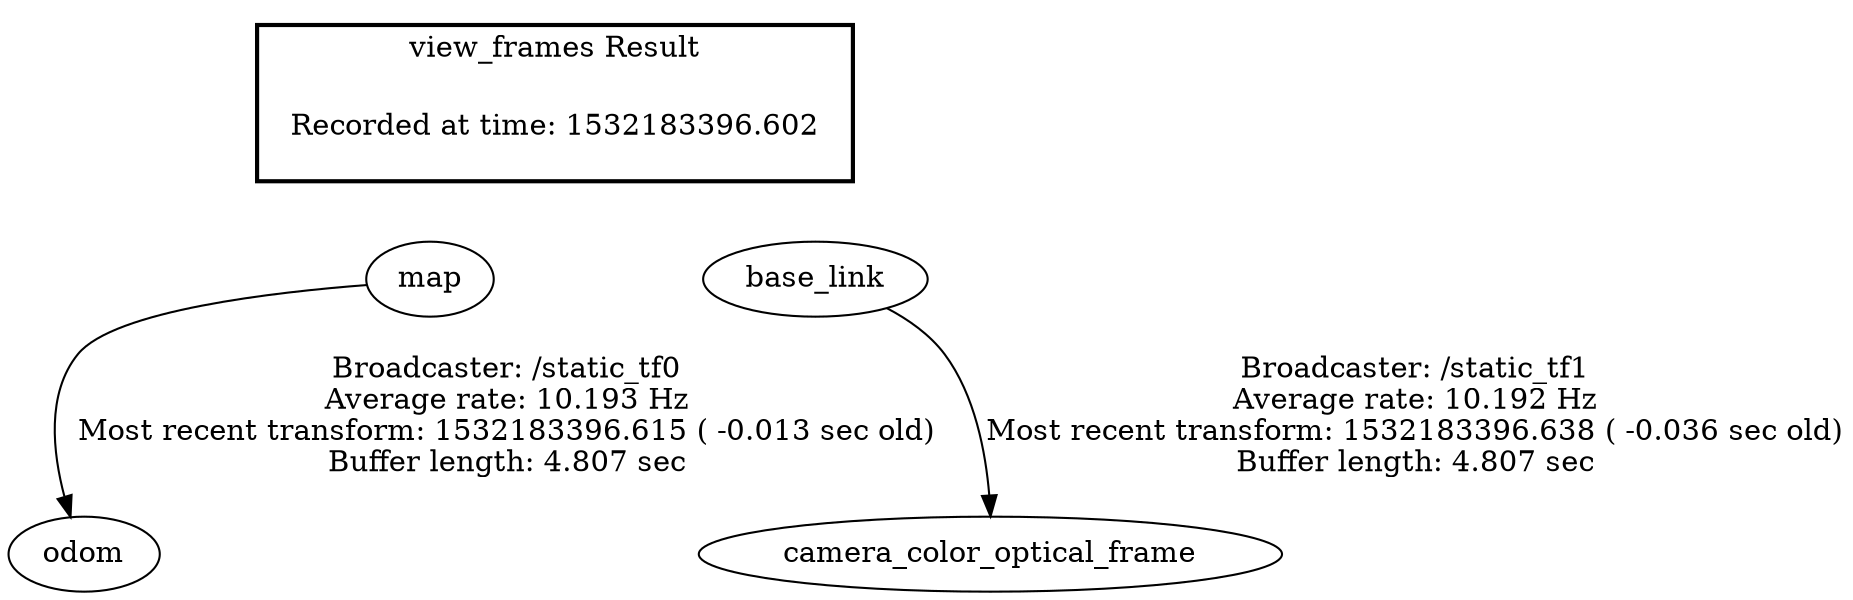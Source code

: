 digraph G {
"map" -> "odom"[label="Broadcaster: /static_tf0\nAverage rate: 10.193 Hz\nMost recent transform: 1532183396.615 ( -0.013 sec old)\nBuffer length: 4.807 sec\n"];
"base_link" -> "camera_color_optical_frame"[label="Broadcaster: /static_tf1\nAverage rate: 10.192 Hz\nMost recent transform: 1532183396.638 ( -0.036 sec old)\nBuffer length: 4.807 sec\n"];
edge [style=invis];
 subgraph cluster_legend { style=bold; color=black; label ="view_frames Result";
"Recorded at time: 1532183396.602"[ shape=plaintext ] ;
 }->"map";
edge [style=invis];
 subgraph cluster_legend { style=bold; color=black; label ="view_frames Result";
"Recorded at time: 1532183396.602"[ shape=plaintext ] ;
 }->"base_link";
}